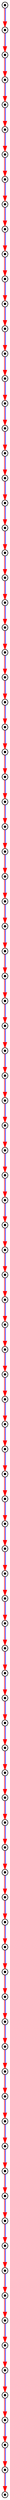 digraph G {
Player1X1XGround0X1XSausage0X1XIsland0X1X		[ label="" shape=point peripheries=2 ];
Player1X1XGround0X1XSausage1X2XIsland0X1X		[ label="" shape=point peripheries=2 ];
Player1X1XGround0X1XSausage1X2XIsland2X1X		[ label="" shape=point peripheries=2 ];
Player1X1XGround0X1XSausage2X2XIsland2X1X		[ label="" shape=point peripheries=2 ];
Player1X1XGround0X1XSausage2X2XIsland3X1X		[ label="" shape=point peripheries=2 ];
Player1X1XGround0X1XSausage3X2XIsland3X1X		[ label="" shape=point peripheries=2 ];
Player1X1XGround0X1XSausage3X2XIsland4X1X		[ label="" shape=point peripheries=2 ];
Player1X1XGround0X1XSausage4X2XIsland4X1X		[ label="" shape=point peripheries=2 ];
Player1X1XGround0X1XSausage4X2XIsland5X1X		[ label="" shape=point peripheries=2 ];
Player1X1XGround0X1XSausage5X2XIsland5X1X		[ label="" shape=point peripheries=2 ];
Player1X1XGround0X1XSausage5X2XIsland6X1X		[ label="" shape=point peripheries=2 ];
Player1X1XGround0X1XSausage6X2XIsland6X1X		[ label="" shape=point peripheries=2 ];
Player1X1XGround0X1XSausage6X2XIsland7X1X		[ label="" shape=point peripheries=2 ];
Player1X1XGround0X1XSausage7X2XIsland7X1X		[ label="" shape=point peripheries=2 ];
Player1X1XGround0X1XSausage7X2XIsland8X1X		[ label="" shape=point peripheries=2 ];
Player1X1XGround0X1XSausage8X2XIsland8X1X		[ label="" shape=point peripheries=2 ];
Player1X1XGround0X1XSausage8X2XIsland9X1X		[ label="" shape=point peripheries=2 ];
Player1X1XGround0X1XSausage9X2XIsland9X1X		[ label="" shape=point peripheries=2 ];
Player1X1XGround0X1XSausage9X2XIsland10X1X		[ label="" shape=point peripheries=2 ];
Player1X1XGround0X1XSausage10X2XIsland10X1X		[ label="" shape=point peripheries=2 ];
Player1X1XGround0X1XSausage10X2XIsland11X1X		[ label="" shape=point peripheries=2 ];
Player1X1XGround0X1XSausage11X2XIsland11X1X		[ label="" shape=point peripheries=2 ];
Player1X1XGround0X1XSausage11X2XIsland12X1X		[ label="" shape=point peripheries=2 ];
Player1X1XGround0X1XSausage12X2XIsland12X1X		[ label="" shape=point peripheries=2 ];
Player1X1XGround0X1XSausage12X2XIsland13X1X		[ label="" shape=point peripheries=2 ];
Player1X1XGround0X1XSausage13X2XIsland13X1X		[ label="" shape=point peripheries=2 ];
Player1X1XGround0X1XSausage13X2XIsland14X1X		[ label="" shape=point peripheries=2 ];
Player1X1XGround0X1XSausage14X2XIsland14X1X		[ label="" shape=point peripheries=2 ];
Player1X1XGround0X1XSausage14X2XIsland15X1X		[ label="" shape=point peripheries=2 ];
Player1X1XGround0X1XSausage15X2XIsland15X1X		[ label="" shape=point peripheries=2 ];
Player1X1XGround0X1XSausage15X2XIsland16X1X		[ label="" shape=point peripheries=2 ];
Player1X1XGround0X1XSausage16X2XIsland16X1X		[ label="" shape=point peripheries=2 ];
Player1X1XGround0X1XSausage16X2XIsland17X1X		[ label="" shape=point peripheries=2 ];
Player1X1XGround0X1XSausage17X2XIsland17X1X		[ label="" shape=point peripheries=2 ];
Player1X1XGround0X1XSausage17X2XIsland18X1X		[ label="" shape=point peripheries=2 ];
Player1X1XGround0X1XSausage18X2XIsland18X1X		[ label="" shape=point peripheries=2 ];
Player1X1XGround0X1XSausage18X2XIsland19X1X		[ label="" shape=point peripheries=2 ];
Player1X1XGround0X1XSausage19X2XIsland19X1X		[ label="" shape=point peripheries=2 ];
Player1X1XGround0X1XSausage19X2XIsland20X1X		[ label="" shape=point peripheries=2 ];
Player1X1XGround0X1XSausage20X2XIsland20X1X		[ label="" shape=point peripheries=2 ];
Player1X1XGround0X1XSausage20X2XIsland21X1X		[ label="" shape=point peripheries=2 ];
Player1X1XGround0X1XSausage21X2XIsland21X1X		[ label="" shape=point peripheries=2 ];
Player1X1XGround0X1XSausage21X2XIsland22X1X		[ label="" shape=point peripheries=2 ];
Player1X1XGround0X1XSausage22X2XIsland22X1X		[ label="" shape=point peripheries=2 ];
Player1X1XGround0X1XSausage22X2XIsland23X1X		[ label="" shape=point peripheries=2 ];
Player1X1XGround0X1XSausage23X2XIsland23X1X		[ label="" shape=point peripheries=2 ];
Player1X1XGround0X1XSausage23X2XIsland24X1X		[ label="" shape=point peripheries=2 ];
Player1X1XGround0X1XSausage24X2XIsland24X1X		[ label="" shape=point peripheries=2 ];
Player1X1XGround0X1XSausage24X2XIsland25X1X		[ label="" shape=point peripheries=2 ];
Player1X1XGround0X1XSausage25X2XIsland25X1X		[ label="" shape=point peripheries=2 ];
Player1X1XGround0X1XSausage25X2XIsland26X1X		[ label="" shape=point peripheries=2 ];
Player1X1XGround0X1XSausage26X2XIsland26X1X		[ label="" shape=point peripheries=2 ];
Player1X1XGround0X1XSausage26X2XIsland27X1X		[ label="" shape=point peripheries=2 ];
Player1X1XGround0X1XSausage27X2XIsland27X1X		[ label="" shape=point peripheries=2 ];
Player1X1XGround0X1XSausage27X2XIsland28X1X		[ label="" shape=point peripheries=2 ];
Player1X1XGround0X1XSausage28X2XIsland28X1X		[ label="" shape=point peripheries=2 ];
Player1X1XGround0X1XSausage28X2XIsland29X1X		[ label="" shape=point peripheries=2 ];
Player1X1XGround0X1XSausage29X2XIsland29X1X		[ label="" shape=point peripheries=2 ];
Player1X1XGround0X1XSausage29X2XIsland30X1X		[ label="" shape=point peripheries=2 ];
Player1X1XGround0X1XSausage30X2XIsland30X1X		[ label="" shape=point peripheries=2 ];
Player1X1XGround0X1XSausage30X2XIsland31X1X		[ label="" shape=point peripheries=2 ];
Player1X1XGround0X1XSausage31X2XIsland31X1X		[ label="" shape=point peripheries=2 ];
Player1X1XGround0X1XSausage31X2XIsland32X1X		[ label="" shape=point peripheries=2 ];
Player1X1XGround0X1XSausage32X2XIsland32X1X		[ label="" shape=point peripheries=2 ];
Player1X1XGround0X1XSausage32X2XIsland33X1X		[ label="" shape=point peripheries=2 ];
Player1X1XGround0X1XSausage33X2XIsland33X1X		[ label="" shape=point peripheries=2 ];
Player1X1XGround0X1XSausage33X2XIsland34X1X		[ label="" shape=point peripheries=2 ];
Player1X1XGround0X1XSausage34X2XIsland34X1X		[ label="" shape=point peripheries=2 ];
Player1X1XGround0X1XSausage34X2XIsland35X1X		[ label="" shape=point peripheries=2 ];
Player1X1XGround0X1XSausage35X2XIsland35X1X		[ label="" shape=point peripheries=2 ];
Player1X1XGround0X1XSausage35X2XIsland36X1X		[ label="" shape=point peripheries=2 ];
Player1X1XGround0X1XSausage36X2XIsland36X1X		[ label="" shape=point peripheries=2 ];
Player1X1XGround0X1XSausage36X2XIsland37X1X		[ label="" shape=point peripheries=2 ];
Player1X1XGround0X1XSausage37X2XIsland37X1X		[ label="" shape=point peripheries=2 ];
Player1X1XGround0X1XSausage37X2XIsland38X1X		[ label="" shape=point peripheries=2 ];
Player1X1XGround0X1XSausage38X2XIsland38X1X		[ label="" shape=point peripheries=2 ];
Player1X1XGround0X1XSausage38X2XIsland39X1X		[ label="" shape=point peripheries=2 ];
Player1X1XGround0X1XSausage39X2XIsland39X1X		[ label="" shape=point peripheries=2 ];
Player1X1XGround0X1XSausage39X2XIsland40X1X		[ label="" shape=point peripheries=2 ];
Player1X1XGround0X1XSausage40X2XIsland40X1X		[ label="" shape=point peripheries=2 ];
Player1X1XGround0X1XSausage40X2XIsland41X1X		[ label="" shape=point peripheries=2 ];
Player1X1XGround0X1XSausage41X2XIsland41X1X		[ label="" shape=point peripheries=2 ];
Player1X1XGround0X1XSausage41X2XIsland42X1X		[ label="" shape=point peripheries=2 ];
Player1X1XGround0X1XSausage42X2XIsland42X1X		[ label="" shape=point peripheries=2 ];
Player1X1XGround0X1XSausage42X2XIsland43X1X		[ label="" shape=point peripheries=2 ];
Player1X1XGround0X1XSausage43X2XIsland43X1X		[ label="" shape=point peripheries=2 ];
Player1X1XGround0X1XSausage43X2XIsland44X1X		[ label="" shape=point peripheries=2 ];
Player1X1XGround0X1XSausage44X2XIsland44X1X		[ label="" shape=point peripheries=2 ];
Player1X1XGround0X1XSausage44X2XIsland45X1X		[ label="" shape=point peripheries=2 ];
Player1X1XGround0X1XSausage45X2XIsland45X1X		[ label="" shape=point peripheries=2 ];
Player1X1XGround0X1XSausage45X2XIsland46X1X		[ label="" shape=point peripheries=2 ];
Player1X1XGround0X1XSausage46X2XIsland46X1X		[ label="" shape=point peripheries=2 ];
Player1X1XGround0X1XSausage46X2XIsland47X1X		[ label="" shape=point peripheries=2 ];
Player1X1XGround0X1XSausage47X2XIsland47X1X		[ label="" shape=point peripheries=2 ];
Player1X1XGround0X1XSausage47X2XIsland48X1X		[ label="" shape=point peripheries=2 ];
Player1X1XGround0X1XSausage48X2XIsland48X1X		[ label="" shape=point peripheries=2 ];
Player1X1XGround0X1XSausage48X2XIsland49X1X		[ label="" shape=point peripheries=2 ];
Player1X1XGround0X1XSausage49X2XIsland49X1X		[ label="" shape=point peripheries=2 ];
Player1X1XGround0X1XSausage49X2XIsland50X1X		[ label="" shape=point peripheries=2 ];
Player1X1XGround0X1XSausage50X2XIsland50X1X		[ label="" shape=point peripheries=2 ];
Player1X1XGround0X1XSausage50X2XIsland51X1X		[ label="" shape=point peripheries=2 ];
	"Player1X1XGround0X1XSausage0X1XIsland0X1X" -> "Player1X1XGround0X1XSausage1X2XIsland0X1X"[ color="red:blue" ];
	"Player1X1XGround0X1XSausage1X2XIsland0X1X" -> "Player1X1XGround0X1XSausage1X2XIsland2X1X"[ color="red:blue" ];
	"Player1X1XGround0X1XSausage1X2XIsland2X1X" -> "Player1X1XGround0X1XSausage2X2XIsland2X1X"[ color="red:blue" ];
	"Player1X1XGround0X1XSausage2X2XIsland2X1X" -> "Player1X1XGround0X1XSausage2X2XIsland3X1X"[ color="red:blue" ];
	"Player1X1XGround0X1XSausage2X2XIsland3X1X" -> "Player1X1XGround0X1XSausage3X2XIsland3X1X"[ color="red:blue" ];
	"Player1X1XGround0X1XSausage3X2XIsland3X1X" -> "Player1X1XGround0X1XSausage3X2XIsland4X1X"[ color="red:blue" ];
	"Player1X1XGround0X1XSausage3X2XIsland4X1X" -> "Player1X1XGround0X1XSausage4X2XIsland4X1X"[ color="red:blue" ];
	"Player1X1XGround0X1XSausage4X2XIsland4X1X" -> "Player1X1XGround0X1XSausage4X2XIsland5X1X"[ color="red:blue" ];
	"Player1X1XGround0X1XSausage4X2XIsland5X1X" -> "Player1X1XGround0X1XSausage5X2XIsland5X1X"[ color="red:blue" ];
	"Player1X1XGround0X1XSausage5X2XIsland5X1X" -> "Player1X1XGround0X1XSausage5X2XIsland6X1X"[ color="red:blue" ];
	"Player1X1XGround0X1XSausage5X2XIsland6X1X" -> "Player1X1XGround0X1XSausage6X2XIsland6X1X"[ color="red:blue" ];
	"Player1X1XGround0X1XSausage6X2XIsland6X1X" -> "Player1X1XGround0X1XSausage6X2XIsland7X1X"[ color="red:blue" ];
	"Player1X1XGround0X1XSausage6X2XIsland7X1X" -> "Player1X1XGround0X1XSausage7X2XIsland7X1X"[ color="red:blue" ];
	"Player1X1XGround0X1XSausage7X2XIsland7X1X" -> "Player1X1XGround0X1XSausage7X2XIsland8X1X"[ color="red:blue" ];
	"Player1X1XGround0X1XSausage7X2XIsland8X1X" -> "Player1X1XGround0X1XSausage8X2XIsland8X1X"[ color="red:blue" ];
	"Player1X1XGround0X1XSausage8X2XIsland8X1X" -> "Player1X1XGround0X1XSausage8X2XIsland9X1X"[ color="red:blue" ];
	"Player1X1XGround0X1XSausage8X2XIsland9X1X" -> "Player1X1XGround0X1XSausage9X2XIsland9X1X"[ color="red:blue" ];
	"Player1X1XGround0X1XSausage9X2XIsland9X1X" -> "Player1X1XGround0X1XSausage9X2XIsland10X1X"[ color="red:blue" ];
	"Player1X1XGround0X1XSausage9X2XIsland10X1X" -> "Player1X1XGround0X1XSausage10X2XIsland10X1X"[ color="red:blue" ];
	"Player1X1XGround0X1XSausage10X2XIsland10X1X" -> "Player1X1XGround0X1XSausage10X2XIsland11X1X"[ color="red:blue" ];
	"Player1X1XGround0X1XSausage10X2XIsland11X1X" -> "Player1X1XGround0X1XSausage11X2XIsland11X1X"[ color="red:blue" ];
	"Player1X1XGround0X1XSausage11X2XIsland11X1X" -> "Player1X1XGround0X1XSausage11X2XIsland12X1X"[ color="red:blue" ];
	"Player1X1XGround0X1XSausage11X2XIsland12X1X" -> "Player1X1XGround0X1XSausage12X2XIsland12X1X"[ color="red:blue" ];
	"Player1X1XGround0X1XSausage12X2XIsland12X1X" -> "Player1X1XGround0X1XSausage12X2XIsland13X1X"[ color="red:blue" ];
	"Player1X1XGround0X1XSausage12X2XIsland13X1X" -> "Player1X1XGround0X1XSausage13X2XIsland13X1X"[ color="red:blue" ];
	"Player1X1XGround0X1XSausage13X2XIsland13X1X" -> "Player1X1XGround0X1XSausage13X2XIsland14X1X"[ color="red:blue" ];
	"Player1X1XGround0X1XSausage13X2XIsland14X1X" -> "Player1X1XGround0X1XSausage14X2XIsland14X1X"[ color="red:blue" ];
	"Player1X1XGround0X1XSausage14X2XIsland14X1X" -> "Player1X1XGround0X1XSausage14X2XIsland15X1X"[ color="red:blue" ];
	"Player1X1XGround0X1XSausage14X2XIsland15X1X" -> "Player1X1XGround0X1XSausage15X2XIsland15X1X"[ color="red:blue" ];
	"Player1X1XGround0X1XSausage15X2XIsland15X1X" -> "Player1X1XGround0X1XSausage15X2XIsland16X1X"[ color="red:blue" ];
	"Player1X1XGround0X1XSausage15X2XIsland16X1X" -> "Player1X1XGround0X1XSausage16X2XIsland16X1X"[ color="red:blue" ];
	"Player1X1XGround0X1XSausage16X2XIsland16X1X" -> "Player1X1XGround0X1XSausage16X2XIsland17X1X"[ color="red:blue" ];
	"Player1X1XGround0X1XSausage16X2XIsland17X1X" -> "Player1X1XGround0X1XSausage17X2XIsland17X1X"[ color="red:blue" ];
	"Player1X1XGround0X1XSausage17X2XIsland17X1X" -> "Player1X1XGround0X1XSausage17X2XIsland18X1X"[ color="red:blue" ];
	"Player1X1XGround0X1XSausage17X2XIsland18X1X" -> "Player1X1XGround0X1XSausage18X2XIsland18X1X"[ color="red:blue" ];
	"Player1X1XGround0X1XSausage18X2XIsland18X1X" -> "Player1X1XGround0X1XSausage18X2XIsland19X1X"[ color="red:blue" ];
	"Player1X1XGround0X1XSausage18X2XIsland19X1X" -> "Player1X1XGround0X1XSausage19X2XIsland19X1X"[ color="red:blue" ];
	"Player1X1XGround0X1XSausage19X2XIsland19X1X" -> "Player1X1XGround0X1XSausage19X2XIsland20X1X"[ color="red:blue" ];
	"Player1X1XGround0X1XSausage19X2XIsland20X1X" -> "Player1X1XGround0X1XSausage20X2XIsland20X1X"[ color="red:blue" ];
	"Player1X1XGround0X1XSausage20X2XIsland20X1X" -> "Player1X1XGround0X1XSausage20X2XIsland21X1X"[ color="red:blue" ];
	"Player1X1XGround0X1XSausage20X2XIsland21X1X" -> "Player1X1XGround0X1XSausage21X2XIsland21X1X"[ color="red:blue" ];
	"Player1X1XGround0X1XSausage21X2XIsland21X1X" -> "Player1X1XGround0X1XSausage21X2XIsland22X1X"[ color="red:blue" ];
	"Player1X1XGround0X1XSausage21X2XIsland22X1X" -> "Player1X1XGround0X1XSausage22X2XIsland22X1X"[ color="red:blue" ];
	"Player1X1XGround0X1XSausage22X2XIsland22X1X" -> "Player1X1XGround0X1XSausage22X2XIsland23X1X"[ color="red:blue" ];
	"Player1X1XGround0X1XSausage22X2XIsland23X1X" -> "Player1X1XGround0X1XSausage23X2XIsland23X1X"[ color="red:blue" ];
	"Player1X1XGround0X1XSausage23X2XIsland23X1X" -> "Player1X1XGround0X1XSausage23X2XIsland24X1X"[ color="red:blue" ];
	"Player1X1XGround0X1XSausage23X2XIsland24X1X" -> "Player1X1XGround0X1XSausage24X2XIsland24X1X"[ color="red:blue" ];
	"Player1X1XGround0X1XSausage24X2XIsland24X1X" -> "Player1X1XGround0X1XSausage24X2XIsland25X1X"[ color="red:blue" ];
	"Player1X1XGround0X1XSausage24X2XIsland25X1X" -> "Player1X1XGround0X1XSausage25X2XIsland25X1X"[ color="red:blue" ];
	"Player1X1XGround0X1XSausage25X2XIsland25X1X" -> "Player1X1XGround0X1XSausage25X2XIsland26X1X"[ color="red:blue" ];
	"Player1X1XGround0X1XSausage25X2XIsland26X1X" -> "Player1X1XGround0X1XSausage26X2XIsland26X1X"[ color="red:blue" ];
	"Player1X1XGround0X1XSausage26X2XIsland26X1X" -> "Player1X1XGround0X1XSausage26X2XIsland27X1X"[ color="red:blue" ];
	"Player1X1XGround0X1XSausage26X2XIsland27X1X" -> "Player1X1XGround0X1XSausage27X2XIsland27X1X"[ color="red:blue" ];
	"Player1X1XGround0X1XSausage27X2XIsland27X1X" -> "Player1X1XGround0X1XSausage27X2XIsland28X1X"[ color="red:blue" ];
	"Player1X1XGround0X1XSausage27X2XIsland28X1X" -> "Player1X1XGround0X1XSausage28X2XIsland28X1X"[ color="red:blue" ];
	"Player1X1XGround0X1XSausage28X2XIsland28X1X" -> "Player1X1XGround0X1XSausage28X2XIsland29X1X"[ color="red:blue" ];
	"Player1X1XGround0X1XSausage28X2XIsland29X1X" -> "Player1X1XGround0X1XSausage29X2XIsland29X1X"[ color="red:blue" ];
	"Player1X1XGround0X1XSausage29X2XIsland29X1X" -> "Player1X1XGround0X1XSausage29X2XIsland30X1X"[ color="red:blue" ];
	"Player1X1XGround0X1XSausage29X2XIsland30X1X" -> "Player1X1XGround0X1XSausage30X2XIsland30X1X"[ color="red:blue" ];
	"Player1X1XGround0X1XSausage30X2XIsland30X1X" -> "Player1X1XGround0X1XSausage30X2XIsland31X1X"[ color="red:blue" ];
	"Player1X1XGround0X1XSausage30X2XIsland31X1X" -> "Player1X1XGround0X1XSausage31X2XIsland31X1X"[ color="red:blue" ];
	"Player1X1XGround0X1XSausage31X2XIsland31X1X" -> "Player1X1XGround0X1XSausage31X2XIsland32X1X"[ color="red:blue" ];
	"Player1X1XGround0X1XSausage31X2XIsland32X1X" -> "Player1X1XGround0X1XSausage32X2XIsland32X1X"[ color="red:blue" ];
	"Player1X1XGround0X1XSausage32X2XIsland32X1X" -> "Player1X1XGround0X1XSausage32X2XIsland33X1X"[ color="red:blue" ];
	"Player1X1XGround0X1XSausage32X2XIsland33X1X" -> "Player1X1XGround0X1XSausage33X2XIsland33X1X"[ color="red:blue" ];
	"Player1X1XGround0X1XSausage33X2XIsland33X1X" -> "Player1X1XGround0X1XSausage33X2XIsland34X1X"[ color="red:blue" ];
	"Player1X1XGround0X1XSausage33X2XIsland34X1X" -> "Player1X1XGround0X1XSausage34X2XIsland34X1X"[ color="red:blue" ];
	"Player1X1XGround0X1XSausage34X2XIsland34X1X" -> "Player1X1XGround0X1XSausage34X2XIsland35X1X"[ color="red:blue" ];
	"Player1X1XGround0X1XSausage34X2XIsland35X1X" -> "Player1X1XGround0X1XSausage35X2XIsland35X1X"[ color="red:blue" ];
	"Player1X1XGround0X1XSausage35X2XIsland35X1X" -> "Player1X1XGround0X1XSausage35X2XIsland36X1X"[ color="red:blue" ];
	"Player1X1XGround0X1XSausage35X2XIsland36X1X" -> "Player1X1XGround0X1XSausage36X2XIsland36X1X"[ color="red:blue" ];
	"Player1X1XGround0X1XSausage36X2XIsland36X1X" -> "Player1X1XGround0X1XSausage36X2XIsland37X1X"[ color="red:blue" ];
	"Player1X1XGround0X1XSausage36X2XIsland37X1X" -> "Player1X1XGround0X1XSausage37X2XIsland37X1X"[ color="red:blue" ];
	"Player1X1XGround0X1XSausage37X2XIsland37X1X" -> "Player1X1XGround0X1XSausage37X2XIsland38X1X"[ color="red:blue" ];
	"Player1X1XGround0X1XSausage37X2XIsland38X1X" -> "Player1X1XGround0X1XSausage38X2XIsland38X1X"[ color="red:blue" ];
	"Player1X1XGround0X1XSausage38X2XIsland38X1X" -> "Player1X1XGround0X1XSausage38X2XIsland39X1X"[ color="red:blue" ];
	"Player1X1XGround0X1XSausage38X2XIsland39X1X" -> "Player1X1XGround0X1XSausage39X2XIsland39X1X"[ color="red:blue" ];
	"Player1X1XGround0X1XSausage39X2XIsland39X1X" -> "Player1X1XGround0X1XSausage39X2XIsland40X1X"[ color="red:blue" ];
	"Player1X1XGround0X1XSausage39X2XIsland40X1X" -> "Player1X1XGround0X1XSausage40X2XIsland40X1X"[ color="red:blue" ];
	"Player1X1XGround0X1XSausage40X2XIsland40X1X" -> "Player1X1XGround0X1XSausage40X2XIsland41X1X"[ color="red:blue" ];
	"Player1X1XGround0X1XSausage40X2XIsland41X1X" -> "Player1X1XGround0X1XSausage41X2XIsland41X1X"[ color="red:blue" ];
	"Player1X1XGround0X1XSausage41X2XIsland41X1X" -> "Player1X1XGround0X1XSausage41X2XIsland42X1X"[ color="red:blue" ];
	"Player1X1XGround0X1XSausage41X2XIsland42X1X" -> "Player1X1XGround0X1XSausage42X2XIsland42X1X"[ color="red:blue" ];
	"Player1X1XGround0X1XSausage42X2XIsland42X1X" -> "Player1X1XGround0X1XSausage42X2XIsland43X1X"[ color="red:blue" ];
	"Player1X1XGround0X1XSausage42X2XIsland43X1X" -> "Player1X1XGround0X1XSausage43X2XIsland43X1X"[ color="red:blue" ];
	"Player1X1XGround0X1XSausage43X2XIsland43X1X" -> "Player1X1XGround0X1XSausage43X2XIsland44X1X"[ color="red:blue" ];
	"Player1X1XGround0X1XSausage43X2XIsland44X1X" -> "Player1X1XGround0X1XSausage44X2XIsland44X1X"[ color="red:blue" ];
	"Player1X1XGround0X1XSausage44X2XIsland44X1X" -> "Player1X1XGround0X1XSausage44X2XIsland45X1X"[ color="red:blue" ];
	"Player1X1XGround0X1XSausage44X2XIsland45X1X" -> "Player1X1XGround0X1XSausage45X2XIsland45X1X"[ color="red:blue" ];
	"Player1X1XGround0X1XSausage45X2XIsland45X1X" -> "Player1X1XGround0X1XSausage45X2XIsland46X1X"[ color="red:blue" ];
	"Player1X1XGround0X1XSausage45X2XIsland46X1X" -> "Player1X1XGround0X1XSausage46X2XIsland46X1X"[ color="red:blue" ];
	"Player1X1XGround0X1XSausage46X2XIsland46X1X" -> "Player1X1XGround0X1XSausage46X2XIsland47X1X"[ color="red:blue" ];
	"Player1X1XGround0X1XSausage46X2XIsland47X1X" -> "Player1X1XGround0X1XSausage47X2XIsland47X1X"[ color="red:blue" ];
	"Player1X1XGround0X1XSausage47X2XIsland47X1X" -> "Player1X1XGround0X1XSausage47X2XIsland48X1X"[ color="red:blue" ];
	"Player1X1XGround0X1XSausage47X2XIsland48X1X" -> "Player1X1XGround0X1XSausage48X2XIsland48X1X"[ color="red:blue" ];
	"Player1X1XGround0X1XSausage48X2XIsland48X1X" -> "Player1X1XGround0X1XSausage48X2XIsland49X1X"[ color="red:blue" ];
	"Player1X1XGround0X1XSausage48X2XIsland49X1X" -> "Player1X1XGround0X1XSausage49X2XIsland49X1X"[ color="red:blue" ];
	"Player1X1XGround0X1XSausage49X2XIsland49X1X" -> "Player1X1XGround0X1XSausage49X2XIsland50X1X"[ color="red:blue" ];
	"Player1X1XGround0X1XSausage49X2XIsland50X1X" -> "Player1X1XGround0X1XSausage50X2XIsland50X1X"[ color="red:blue" ];
	"Player1X1XGround0X1XSausage50X2XIsland50X1X" -> "Player1X1XGround0X1XSausage50X2XIsland51X1X"[ color="red:blue" ];
}